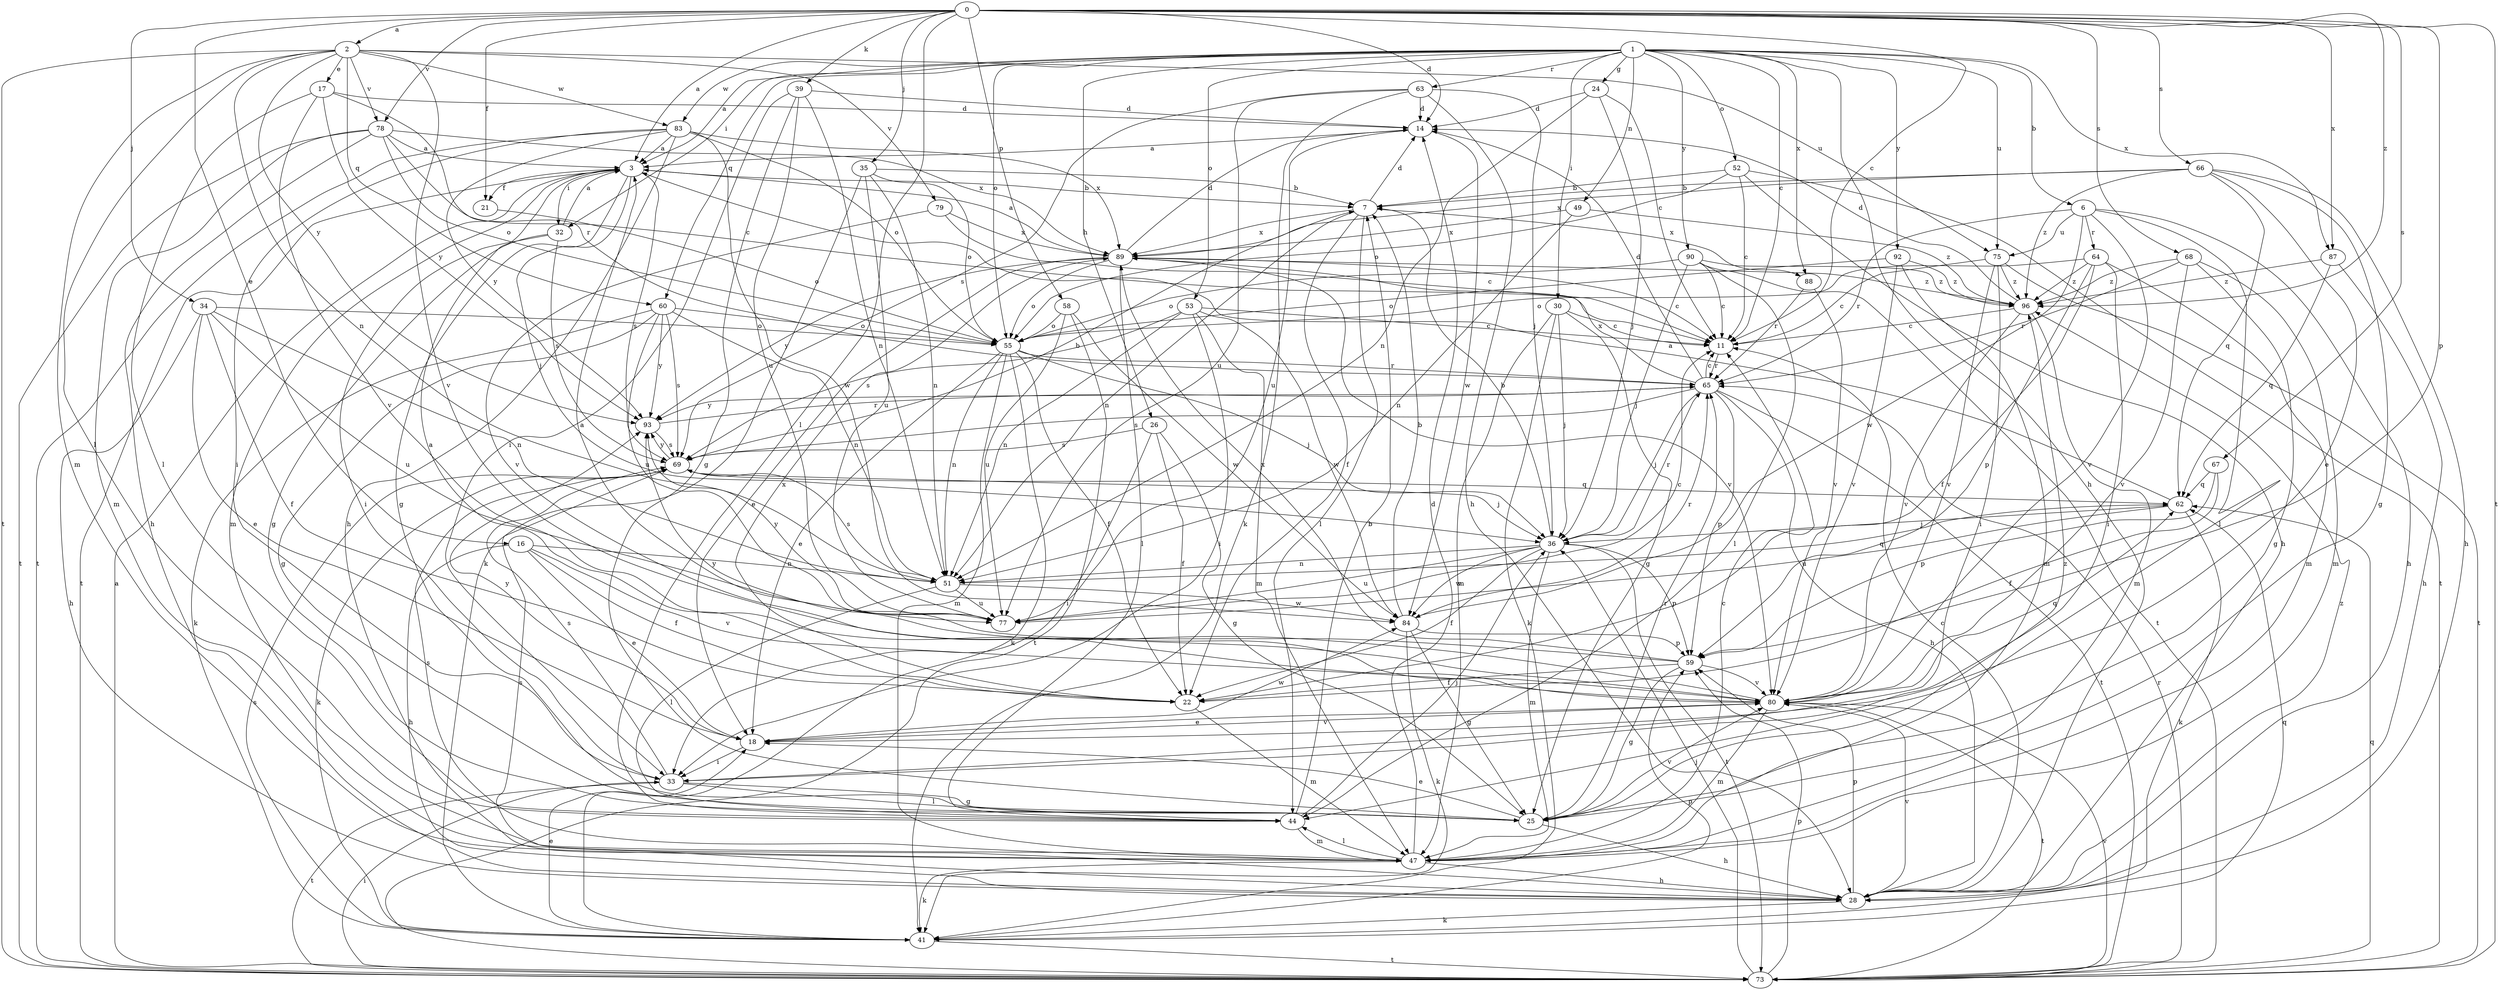 strict digraph  {
0;
1;
2;
3;
6;
7;
11;
14;
16;
17;
18;
21;
22;
24;
25;
26;
28;
30;
32;
33;
34;
35;
36;
39;
41;
44;
47;
49;
51;
52;
53;
55;
58;
59;
60;
62;
63;
64;
65;
66;
67;
68;
69;
73;
75;
77;
78;
79;
80;
83;
84;
87;
88;
89;
90;
92;
93;
96;
0 -> 2  [label=a];
0 -> 3  [label=a];
0 -> 11  [label=c];
0 -> 14  [label=d];
0 -> 16  [label=e];
0 -> 21  [label=f];
0 -> 34  [label=j];
0 -> 35  [label=j];
0 -> 39  [label=k];
0 -> 44  [label=l];
0 -> 58  [label=p];
0 -> 59  [label=p];
0 -> 66  [label=s];
0 -> 67  [label=s];
0 -> 68  [label=s];
0 -> 73  [label=t];
0 -> 78  [label=v];
0 -> 87  [label=x];
0 -> 96  [label=z];
1 -> 3  [label=a];
1 -> 6  [label=b];
1 -> 11  [label=c];
1 -> 24  [label=g];
1 -> 26  [label=h];
1 -> 28  [label=h];
1 -> 30  [label=i];
1 -> 32  [label=i];
1 -> 49  [label=n];
1 -> 52  [label=o];
1 -> 53  [label=o];
1 -> 55  [label=o];
1 -> 60  [label=q];
1 -> 63  [label=r];
1 -> 75  [label=u];
1 -> 83  [label=w];
1 -> 87  [label=x];
1 -> 88  [label=x];
1 -> 90  [label=y];
1 -> 92  [label=y];
2 -> 17  [label=e];
2 -> 44  [label=l];
2 -> 47  [label=m];
2 -> 51  [label=n];
2 -> 60  [label=q];
2 -> 73  [label=t];
2 -> 75  [label=u];
2 -> 78  [label=v];
2 -> 79  [label=v];
2 -> 80  [label=v];
2 -> 83  [label=w];
2 -> 93  [label=y];
3 -> 7  [label=b];
3 -> 21  [label=f];
3 -> 25  [label=g];
3 -> 32  [label=i];
3 -> 36  [label=j];
3 -> 47  [label=m];
3 -> 69  [label=s];
3 -> 73  [label=t];
6 -> 28  [label=h];
6 -> 44  [label=l];
6 -> 64  [label=r];
6 -> 65  [label=r];
6 -> 75  [label=u];
6 -> 80  [label=v];
6 -> 84  [label=w];
7 -> 14  [label=d];
7 -> 22  [label=f];
7 -> 44  [label=l];
7 -> 51  [label=n];
7 -> 88  [label=x];
7 -> 89  [label=x];
11 -> 65  [label=r];
14 -> 3  [label=a];
14 -> 77  [label=u];
14 -> 84  [label=w];
16 -> 18  [label=e];
16 -> 22  [label=f];
16 -> 28  [label=h];
16 -> 51  [label=n];
16 -> 80  [label=v];
17 -> 14  [label=d];
17 -> 44  [label=l];
17 -> 65  [label=r];
17 -> 80  [label=v];
17 -> 93  [label=y];
18 -> 33  [label=i];
18 -> 80  [label=v];
18 -> 84  [label=w];
18 -> 93  [label=y];
21 -> 55  [label=o];
22 -> 3  [label=a];
22 -> 47  [label=m];
22 -> 89  [label=x];
24 -> 11  [label=c];
24 -> 14  [label=d];
24 -> 36  [label=j];
24 -> 51  [label=n];
25 -> 18  [label=e];
25 -> 28  [label=h];
25 -> 65  [label=r];
25 -> 80  [label=v];
25 -> 96  [label=z];
26 -> 22  [label=f];
26 -> 25  [label=g];
26 -> 33  [label=i];
26 -> 69  [label=s];
28 -> 11  [label=c];
28 -> 41  [label=k];
28 -> 59  [label=p];
28 -> 69  [label=s];
28 -> 80  [label=v];
28 -> 96  [label=z];
30 -> 11  [label=c];
30 -> 25  [label=g];
30 -> 36  [label=j];
30 -> 41  [label=k];
30 -> 47  [label=m];
32 -> 3  [label=a];
32 -> 25  [label=g];
32 -> 33  [label=i];
32 -> 69  [label=s];
33 -> 25  [label=g];
33 -> 44  [label=l];
33 -> 69  [label=s];
33 -> 73  [label=t];
34 -> 18  [label=e];
34 -> 22  [label=f];
34 -> 28  [label=h];
34 -> 51  [label=n];
34 -> 55  [label=o];
34 -> 77  [label=u];
35 -> 7  [label=b];
35 -> 41  [label=k];
35 -> 51  [label=n];
35 -> 55  [label=o];
35 -> 77  [label=u];
36 -> 7  [label=b];
36 -> 22  [label=f];
36 -> 47  [label=m];
36 -> 51  [label=n];
36 -> 59  [label=p];
36 -> 65  [label=r];
36 -> 73  [label=t];
36 -> 77  [label=u];
36 -> 84  [label=w];
39 -> 14  [label=d];
39 -> 25  [label=g];
39 -> 33  [label=i];
39 -> 51  [label=n];
39 -> 77  [label=u];
41 -> 18  [label=e];
41 -> 59  [label=p];
41 -> 62  [label=q];
41 -> 69  [label=s];
41 -> 73  [label=t];
44 -> 7  [label=b];
44 -> 36  [label=j];
44 -> 47  [label=m];
47 -> 11  [label=c];
47 -> 14  [label=d];
47 -> 28  [label=h];
47 -> 41  [label=k];
47 -> 44  [label=l];
47 -> 69  [label=s];
49 -> 51  [label=n];
49 -> 89  [label=x];
49 -> 96  [label=z];
51 -> 44  [label=l];
51 -> 62  [label=q];
51 -> 69  [label=s];
51 -> 77  [label=u];
51 -> 84  [label=w];
52 -> 7  [label=b];
52 -> 11  [label=c];
52 -> 28  [label=h];
52 -> 55  [label=o];
52 -> 73  [label=t];
53 -> 11  [label=c];
53 -> 33  [label=i];
53 -> 47  [label=m];
53 -> 51  [label=n];
53 -> 69  [label=s];
53 -> 84  [label=w];
55 -> 18  [label=e];
55 -> 22  [label=f];
55 -> 36  [label=j];
55 -> 41  [label=k];
55 -> 47  [label=m];
55 -> 51  [label=n];
55 -> 65  [label=r];
58 -> 55  [label=o];
58 -> 73  [label=t];
58 -> 77  [label=u];
58 -> 84  [label=w];
59 -> 3  [label=a];
59 -> 22  [label=f];
59 -> 25  [label=g];
59 -> 80  [label=v];
59 -> 89  [label=x];
60 -> 25  [label=g];
60 -> 41  [label=k];
60 -> 51  [label=n];
60 -> 55  [label=o];
60 -> 69  [label=s];
60 -> 77  [label=u];
60 -> 93  [label=y];
62 -> 3  [label=a];
62 -> 36  [label=j];
62 -> 41  [label=k];
62 -> 77  [label=u];
63 -> 14  [label=d];
63 -> 28  [label=h];
63 -> 36  [label=j];
63 -> 41  [label=k];
63 -> 69  [label=s];
63 -> 77  [label=u];
64 -> 22  [label=f];
64 -> 33  [label=i];
64 -> 47  [label=m];
64 -> 55  [label=o];
64 -> 59  [label=p];
64 -> 96  [label=z];
65 -> 11  [label=c];
65 -> 14  [label=d];
65 -> 28  [label=h];
65 -> 36  [label=j];
65 -> 59  [label=p];
65 -> 69  [label=s];
65 -> 73  [label=t];
65 -> 89  [label=x];
65 -> 93  [label=y];
66 -> 7  [label=b];
66 -> 18  [label=e];
66 -> 25  [label=g];
66 -> 28  [label=h];
66 -> 62  [label=q];
66 -> 89  [label=x];
66 -> 96  [label=z];
67 -> 22  [label=f];
67 -> 59  [label=p];
67 -> 62  [label=q];
68 -> 25  [label=g];
68 -> 47  [label=m];
68 -> 65  [label=r];
68 -> 80  [label=v];
68 -> 96  [label=z];
69 -> 7  [label=b];
69 -> 36  [label=j];
69 -> 41  [label=k];
69 -> 62  [label=q];
69 -> 93  [label=y];
73 -> 3  [label=a];
73 -> 33  [label=i];
73 -> 36  [label=j];
73 -> 59  [label=p];
73 -> 62  [label=q];
73 -> 65  [label=r];
73 -> 80  [label=v];
75 -> 11  [label=c];
75 -> 33  [label=i];
75 -> 73  [label=t];
75 -> 80  [label=v];
75 -> 96  [label=z];
77 -> 11  [label=c];
77 -> 93  [label=y];
78 -> 3  [label=a];
78 -> 11  [label=c];
78 -> 28  [label=h];
78 -> 47  [label=m];
78 -> 55  [label=o];
78 -> 73  [label=t];
78 -> 89  [label=x];
79 -> 11  [label=c];
79 -> 80  [label=v];
79 -> 89  [label=x];
80 -> 18  [label=e];
80 -> 47  [label=m];
80 -> 62  [label=q];
80 -> 73  [label=t];
80 -> 93  [label=y];
83 -> 3  [label=a];
83 -> 28  [label=h];
83 -> 33  [label=i];
83 -> 55  [label=o];
83 -> 73  [label=t];
83 -> 84  [label=w];
83 -> 89  [label=x];
83 -> 93  [label=y];
84 -> 7  [label=b];
84 -> 25  [label=g];
84 -> 41  [label=k];
84 -> 59  [label=p];
84 -> 65  [label=r];
87 -> 28  [label=h];
87 -> 62  [label=q];
87 -> 96  [label=z];
88 -> 65  [label=r];
88 -> 80  [label=v];
89 -> 3  [label=a];
89 -> 11  [label=c];
89 -> 14  [label=d];
89 -> 18  [label=e];
89 -> 44  [label=l];
89 -> 55  [label=o];
89 -> 80  [label=v];
89 -> 93  [label=y];
89 -> 96  [label=z];
90 -> 11  [label=c];
90 -> 36  [label=j];
90 -> 44  [label=l];
90 -> 55  [label=o];
90 -> 73  [label=t];
90 -> 96  [label=z];
92 -> 47  [label=m];
92 -> 55  [label=o];
92 -> 80  [label=v];
92 -> 96  [label=z];
93 -> 65  [label=r];
93 -> 69  [label=s];
96 -> 11  [label=c];
96 -> 14  [label=d];
96 -> 47  [label=m];
96 -> 80  [label=v];
}
